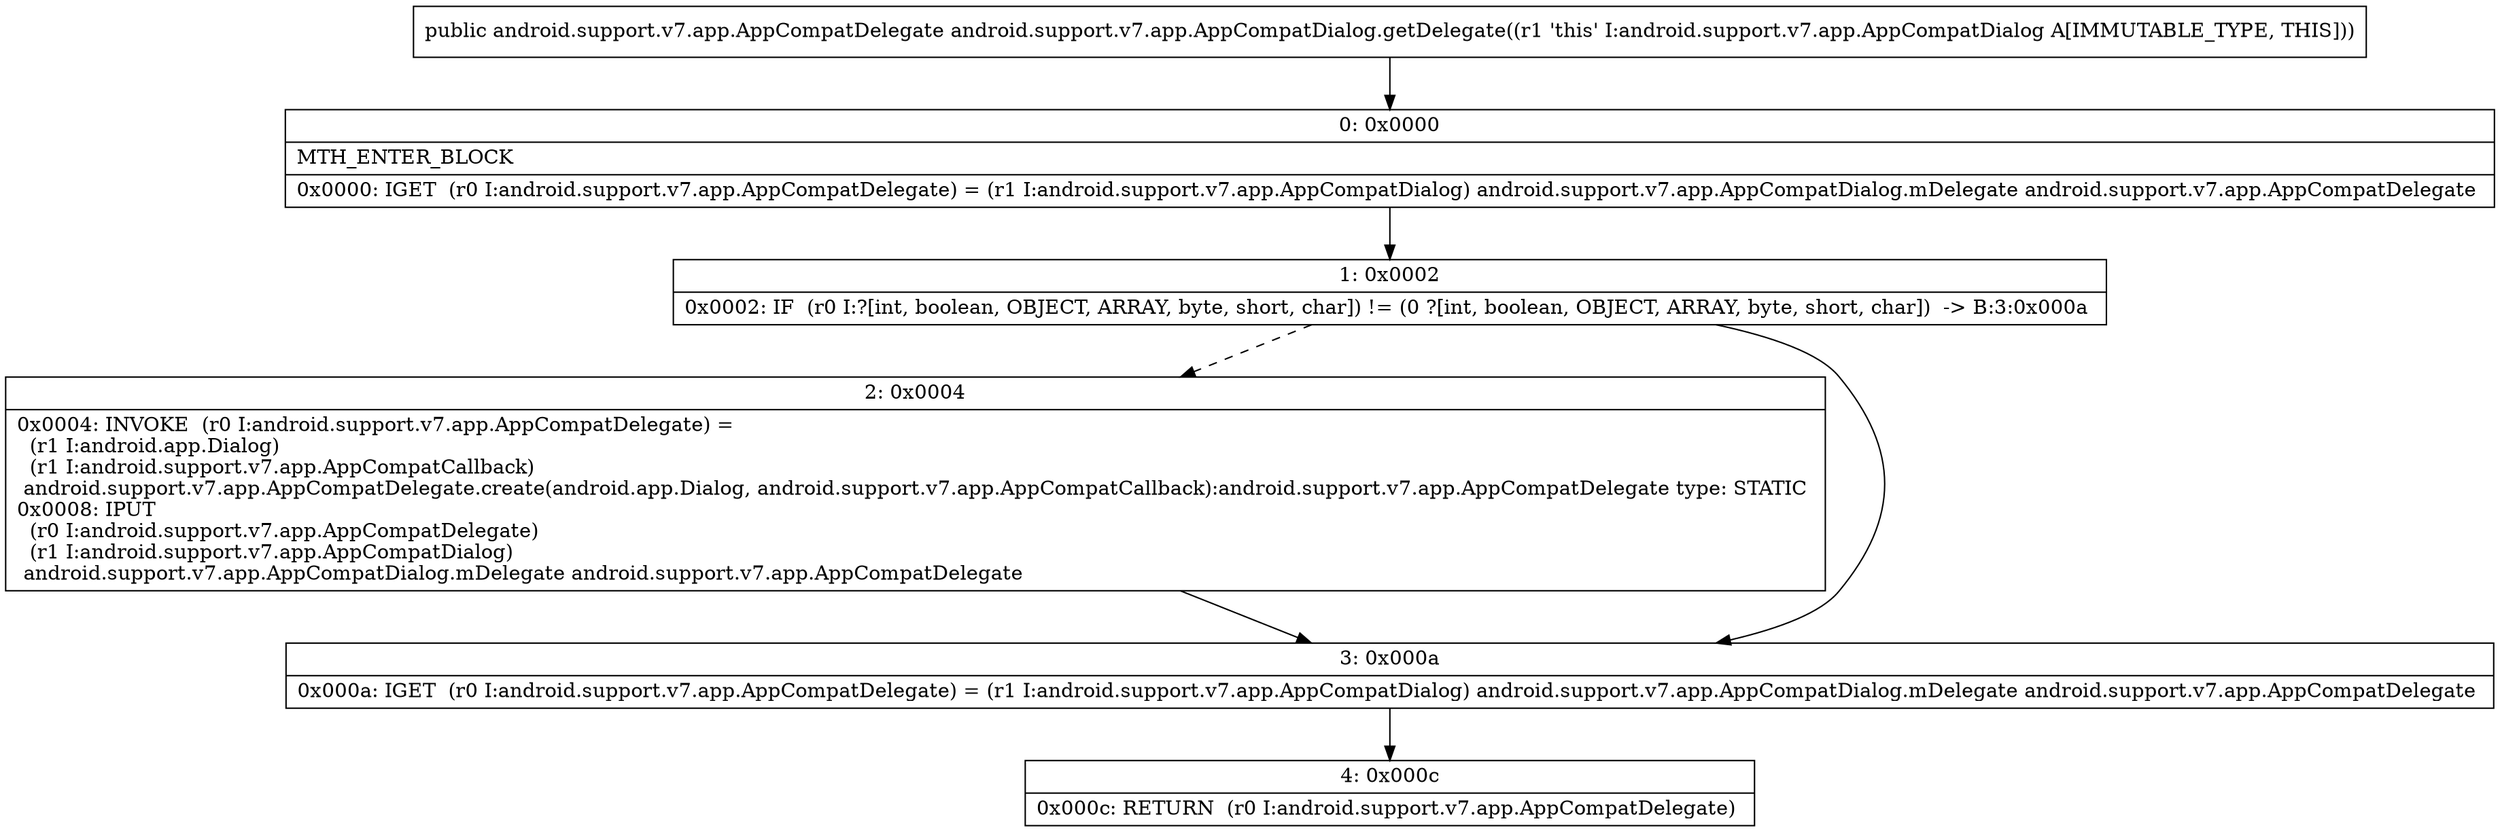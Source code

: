 digraph "CFG forandroid.support.v7.app.AppCompatDialog.getDelegate()Landroid\/support\/v7\/app\/AppCompatDelegate;" {
Node_0 [shape=record,label="{0\:\ 0x0000|MTH_ENTER_BLOCK\l|0x0000: IGET  (r0 I:android.support.v7.app.AppCompatDelegate) = (r1 I:android.support.v7.app.AppCompatDialog) android.support.v7.app.AppCompatDialog.mDelegate android.support.v7.app.AppCompatDelegate \l}"];
Node_1 [shape=record,label="{1\:\ 0x0002|0x0002: IF  (r0 I:?[int, boolean, OBJECT, ARRAY, byte, short, char]) != (0 ?[int, boolean, OBJECT, ARRAY, byte, short, char])  \-\> B:3:0x000a \l}"];
Node_2 [shape=record,label="{2\:\ 0x0004|0x0004: INVOKE  (r0 I:android.support.v7.app.AppCompatDelegate) = \l  (r1 I:android.app.Dialog)\l  (r1 I:android.support.v7.app.AppCompatCallback)\l android.support.v7.app.AppCompatDelegate.create(android.app.Dialog, android.support.v7.app.AppCompatCallback):android.support.v7.app.AppCompatDelegate type: STATIC \l0x0008: IPUT  \l  (r0 I:android.support.v7.app.AppCompatDelegate)\l  (r1 I:android.support.v7.app.AppCompatDialog)\l android.support.v7.app.AppCompatDialog.mDelegate android.support.v7.app.AppCompatDelegate \l}"];
Node_3 [shape=record,label="{3\:\ 0x000a|0x000a: IGET  (r0 I:android.support.v7.app.AppCompatDelegate) = (r1 I:android.support.v7.app.AppCompatDialog) android.support.v7.app.AppCompatDialog.mDelegate android.support.v7.app.AppCompatDelegate \l}"];
Node_4 [shape=record,label="{4\:\ 0x000c|0x000c: RETURN  (r0 I:android.support.v7.app.AppCompatDelegate) \l}"];
MethodNode[shape=record,label="{public android.support.v7.app.AppCompatDelegate android.support.v7.app.AppCompatDialog.getDelegate((r1 'this' I:android.support.v7.app.AppCompatDialog A[IMMUTABLE_TYPE, THIS])) }"];
MethodNode -> Node_0;
Node_0 -> Node_1;
Node_1 -> Node_2[style=dashed];
Node_1 -> Node_3;
Node_2 -> Node_3;
Node_3 -> Node_4;
}

